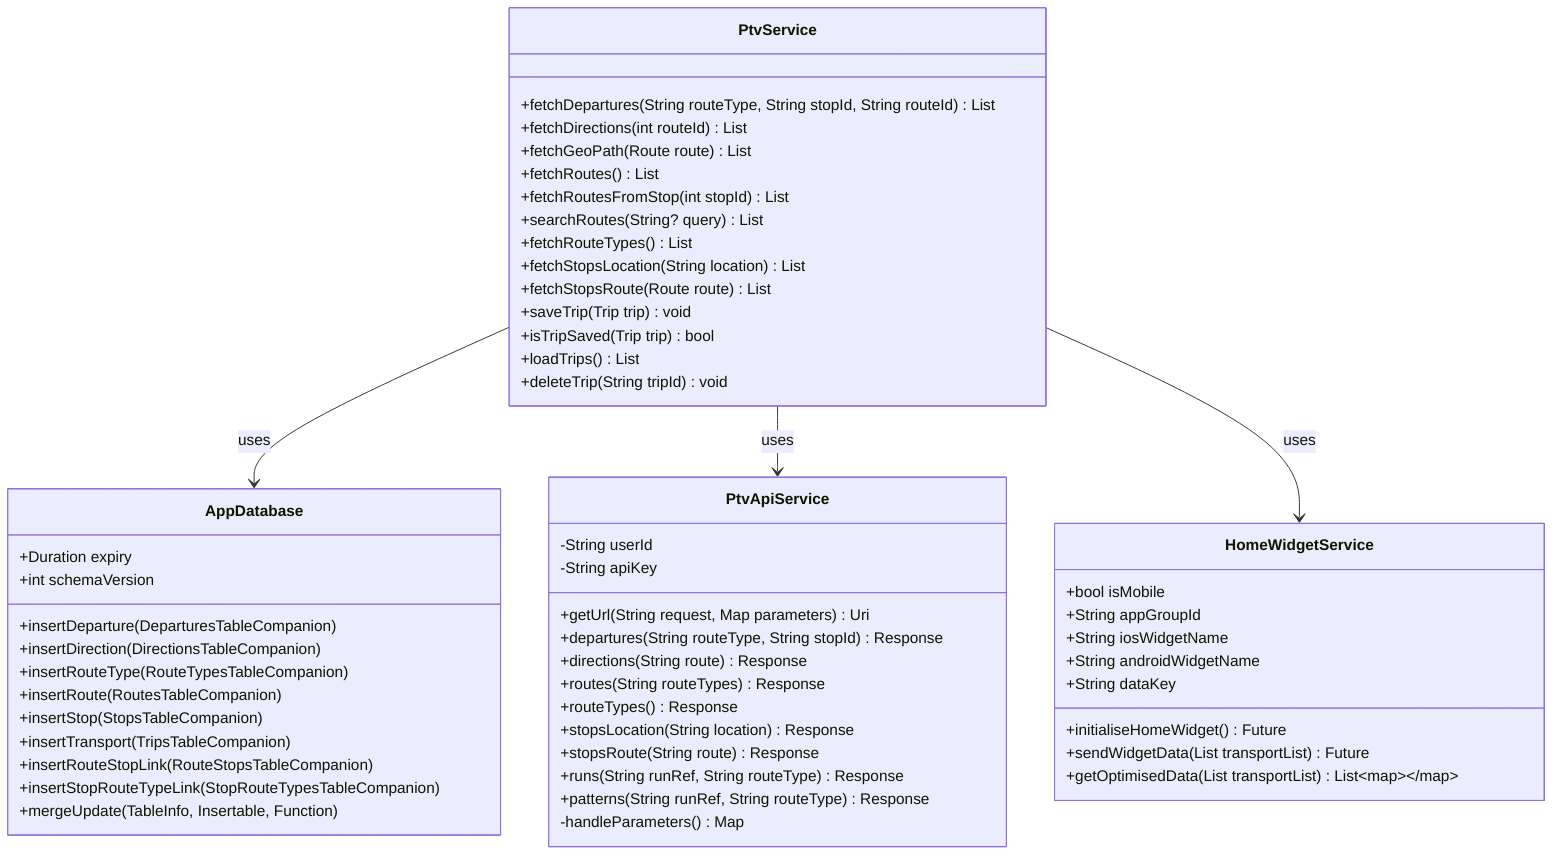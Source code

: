 classDiagram
    class PtvApiService {
        -String userId
        -String apiKey
        +getUrl(String request, Map parameters) Uri
        +departures(String routeType, String stopId) Response
        +directions(String route) Response
        +routes(String routeTypes) Response
        +routeTypes() Response
        +stopsLocation(String location) Response
        +stopsRoute(String route) Response
        +runs(String runRef, String routeType) Response
        +patterns(String runRef, String routeType) Response
        -handleParameters() Map

    }

    class PtvService {
        +fetchDepartures(String routeType, String stopId, String routeId) List<Departure>
        +fetchDirections(int routeId) List<Direction>
        +fetchGeoPath(Route route) List<LatLng>
        +fetchRoutes() List<Route>
        +fetchRoutesFromStop(int stopId) List<Route>
        +searchRoutes(String? query) List<Route>
        +fetchRouteTypes() List<String>
        +fetchStopsLocation(String location) List<Stop>
        +fetchStopsRoute(Route route) List<Stop>
        +saveTrip(Trip trip) void
        +isTripSaved(Trip trip) bool
        +loadTrips() List<Trip>
        +deleteTrip(String tripId) void
    }

    class AppDatabase {
        +Duration expiry
        +int schemaVersion
        +insertDeparture(DeparturesTableCompanion)
        +insertDirection(DirectionsTableCompanion)
        +insertRouteType(RouteTypesTableCompanion)
        +insertRoute(RoutesTableCompanion)
        +insertStop(StopsTableCompanion)
        +insertTransport(TripsTableCompanion)
        +insertRouteStopLink(RouteStopsTableCompanion)
        +insertStopRouteTypeLink(StopRouteTypesTableCompanion)
        +mergeUpdate(TableInfo, Insertable, Function)
    }

    class HomeWidgetService {
        +bool isMobile
        +String appGroupId
        +String iosWidgetName
        +String androidWidgetName
        +String dataKey
        +initialiseHomeWidget() Future<void>
        +sendWidgetData(List<Trip> transportList) Future<void>
        +getOptimisedData(List<Trip> transportList) List<Map>
    }

    PtvService --> AppDatabase : uses
    PtvService --> PtvApiService : uses
    PtvService --> HomeWidgetService : uses